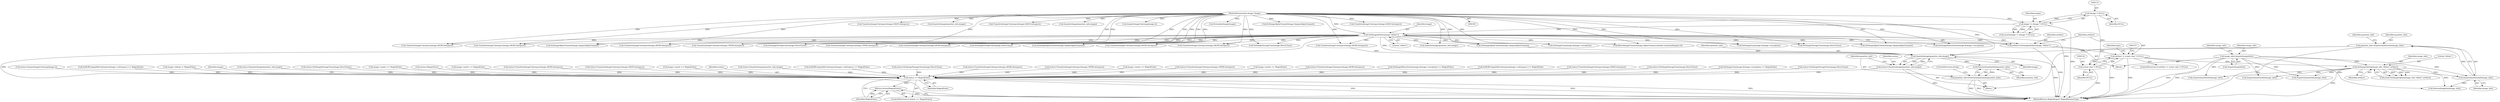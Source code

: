 digraph "0_ImageMagick_d63a3c5729df59f183e9e110d5d8385d17caaad0@pointer" {
"1000395" [label="(Call,quantize_info=AcquireQuantizeInfo(image_info))"];
"1000397" [label="(Call,AcquireQuantizeInfo(image_info))"];
"1000158" [label="(Call,SetImageOption(image_info,\"dither\",artifact))"];
"1000135" [label="(Call,image_info=AcquireImageInfo())"];
"1000151" [label="(Call,artifact != (const char *) NULL)"];
"1000145" [label="(Call,artifact=GetImageArtifact(image,\"dither\"))"];
"1000147" [label="(Call,GetImageArtifact(image,\"dither\"))"];
"1000109" [label="(Call,image != (Image *) NULL)"];
"1000101" [label="(MethodParameterIn,Image *image)"];
"1000111" [label="(Call,(Image *) NULL)"];
"1000153" [label="(Call,(const char *) NULL)"];
"1000406" [label="(Call,QuantizeImage(quantize_info,image))"];
"1000404" [label="(Call,status=QuantizeImage(quantize_info,image))"];
"1000582" [label="(Call,status == MagickFalse)"];
"1000585" [label="(Return,return(MagickFalse);)"];
"1000411" [label="(Call,DestroyQuantizeInfo(quantize_info))"];
"1000409" [label="(Call,quantize_info=DestroyQuantizeInfo(quantize_info))"];
"1000360" [label="(Call,status=QuantizeImage(quantize_info,image))"];
"1000146" [label="(Identifier,artifact)"];
"1000145" [label="(Call,artifact=GetImageArtifact(image,\"dither\"))"];
"1000516" [label="(Call,SetImageStorageClass(image,DirectClass))"];
"1000332" [label="(Call,TransformImageColorspace(image,sRGBColorspace))"];
"1000417" [label="(Call,IssRGBCompatibleColorspace(image->colorspace) == MagickFalse)"];
"1000413" [label="(ControlStructure,break;)"];
"1000436" [label="(Call,SetImageStorageClass(image,DirectClass))"];
"1000150" [label="(ControlStructure,if (artifact != (const char *) NULL))"];
"1000163" [label="(Identifier,type)"];
"1000594" [label="(MethodReturn,MagickExport MagickBooleanType)"];
"1000456" [label="(Call,TransformImageColorspace(image,sRGBColorspace))"];
"1000159" [label="(Identifier,image_info)"];
"1000410" [label="(Identifier,quantize_info)"];
"1000281" [label="(Call,TransformImageColorspace(image,sRGBColorspace))"];
"1000343" [label="(Call,SetImageAlphaChannel(image,OpaqueAlphaChannel))"];
"1000255" [label="(Call,TransformImageColorspace(image,GRAYColorspace))"];
"1000362" [label="(Call,QuantizeImage(quantize_info,image))"];
"1000465" [label="(Call,status=SetImageStorageClass(image,DirectClass))"];
"1000188" [label="(Call,AcquireQuantizeInfo(image_info))"];
"1000158" [label="(Call,SetImageOption(image_info,\"dither\",artifact))"];
"1000581" [label="(ControlStructure,if (status == MagickFalse))"];
"1000500" [label="(Call,TransformImageColorspace(image,sRGBColorspace))"];
"1000179" [label="(Call,TransformImageColorspace(image,GRAYColorspace))"];
"1000279" [label="(Call,status=TransformImageColorspace(image,sRGBColorspace))"];
"1000546" [label="(Call,status=TransformImageColorspace(image,CMYKColorspace))"];
"1000202" [label="(Call,QuantizeImage(quantize_info,image))"];
"1000407" [label="(Identifier,quantize_info)"];
"1000336" [label="(Call,image->matte == MagickFalse)"];
"1000404" [label="(Call,status=QuantizeImage(quantize_info,image))"];
"1000505" [label="(Call,TransformImageColorspace(image,CMYKColorspace))"];
"1000503" [label="(Call,status=TransformImageColorspace(image,CMYKColorspace))"];
"1000398" [label="(Identifier,image_info)"];
"1000563" [label="(Call,image->matte == MagickFalse)"];
"1000559" [label="(Call,SetImageStorageClass(image,DirectClass))"];
"1000579" [label="(Call,DestroyImageInfo(image_info))"];
"1000423" [label="(Call,status=TransformImageColorspace(image,sRGBColorspace))"];
"1000168" [label="(Call,SetImageMonochrome(image,&image->exception) == MagickFalse)"];
"1000273" [label="(Call,IssRGBCompatibleColorspace(image->colorspace) == MagickFalse)"];
"1000147" [label="(Call,GetImageArtifact(image,\"dither\"))"];
"1000412" [label="(Identifier,quantize_info)"];
"1000253" [label="(Call,status=TransformImageColorspace(image,GRAYColorspace))"];
"1000557" [label="(Call,status=SetImageStorageClass(image,DirectClass))"];
"1000108" [label="(Call,assert(image != (Image *) NULL))"];
"1000411" [label="(Call,DestroyQuantizeInfo(quantize_info))"];
"1000109" [label="(Call,image != (Image *) NULL)"];
"1000223" [label="(Call,SetImageGray(image,&image->exception) == MagickFalse)"];
"1000211" [label="(Call,AcquireImageColormap(image,2))"];
"1000153" [label="(Call,(const char *) NULL)"];
"1000156" [label="(Call,(void) SetImageOption(image_info,\"dither\",artifact))"];
"1000110" [label="(Identifier,image)"];
"1000584" [label="(Identifier,MagickFalse)"];
"1000371" [label="(Block,)"];
"1000113" [label="(Identifier,NULL)"];
"1000514" [label="(Call,status=SetImageStorageClass(image,DirectClass))"];
"1000548" [label="(Call,TransformImageColorspace(image,CMYKColorspace))"];
"1000140" [label="(Identifier,image_info)"];
"1000209" [label="(Call,status=AcquireImageColormap(image,2))"];
"1000161" [label="(Identifier,artifact)"];
"1000543" [label="(Call,TransformImageColorspace(image,sRGBColorspace))"];
"1000570" [label="(Call,SetImageAlphaChannel(image,OpaqueAlphaChannel))"];
"1000492" [label="(Call,IssRGBCompatibleColorspace(image->colorspace) == MagickFalse)"];
"1000137" [label="(Call,AcquireImageInfo())"];
"1000155" [label="(Identifier,NULL)"];
"1000408" [label="(Identifier,image)"];
"1000425" [label="(Call,TransformImageColorspace(image,sRGBColorspace))"];
"1000136" [label="(Identifier,image_info)"];
"1000381" [label="(Call,TransformImageColorspace(image,sRGBColorspace))"];
"1000184" [label="(Call,NormalizeImage(image))"];
"1000395" [label="(Call,quantize_info=AcquireQuantizeInfo(image_info))"];
"1000111" [label="(Call,(Image *) NULL)"];
"1000406" [label="(Call,QuantizeImage(quantize_info,image))"];
"1000308" [label="(Call,QuantizeImage(quantize_info,image))"];
"1000358" [label="(Call,AcquireQuantizeInfo(image_info))"];
"1000585" [label="(Return,return(MagickFalse);)"];
"1000397" [label="(Call,AcquireQuantizeInfo(image_info))"];
"1000101" [label="(MethodParameterIn,Image *image)"];
"1000149" [label="(Literal,\"dither\")"];
"1000246" [label="(Call,SetImageGray(image,&image->exception))"];
"1000151" [label="(Call,artifact != (const char *) NULL)"];
"1000160" [label="(Literal,\"dither\")"];
"1000266" [label="(Call,SetImageAlphaChannel(image,OpaqueAlphaChannel))"];
"1000115" [label="(Call,image->debug != MagickFalse)"];
"1000348" [label="(Call,BilevelImageChannel(image,AlphaChannel,(double) QuantumRange/2.0))"];
"1000586" [label="(Identifier,MagickFalse)"];
"1000224" [label="(Call,SetImageGray(image,&image->exception))"];
"1000233" [label="(Call,TransformImageColorspace(image,GRAYColorspace))"];
"1000589" [label="(Identifier,image)"];
"1000467" [label="(Call,SetImageStorageClass(image,DirectClass))"];
"1000306" [label="(Call,status=QuantizeImage(quantize_info,image))"];
"1000434" [label="(Call,status=SetImageStorageClass(image,DirectClass))"];
"1000385" [label="(Call,image->matte == MagickFalse)"];
"1000152" [label="(Identifier,artifact)"];
"1000299" [label="(Call,AcquireQuantizeInfo(image_info))"];
"1000148" [label="(Identifier,image)"];
"1000401" [label="(Identifier,quantize_info)"];
"1000132" [label="(Call,status=MagickTrue)"];
"1000478" [label="(Call,SetImageAlphaChannel(image,OpaqueAlphaChannel))"];
"1000135" [label="(Call,image_info=AcquireImageInfo())"];
"1000405" [label="(Identifier,status)"];
"1000396" [label="(Identifier,quantize_info)"];
"1000259" [label="(Call,image->matte == MagickFalse)"];
"1000454" [label="(Call,status=TransformImageColorspace(image,sRGBColorspace))"];
"1000169" [label="(Call,SetImageMonochrome(image,&image->exception))"];
"1000231" [label="(Call,status=TransformImageColorspace(image,GRAYColorspace))"];
"1000471" [label="(Call,image->matte == MagickFalse)"];
"1000583" [label="(Identifier,status)"];
"1000409" [label="(Call,quantize_info=DestroyQuantizeInfo(quantize_info))"];
"1000103" [label="(Block,)"];
"1000392" [label="(Call,SetImageAlphaChannel(image,OpaqueAlphaChannel))"];
"1000582" [label="(Call,status == MagickFalse)"];
"1000395" -> "1000371"  [label="AST: "];
"1000395" -> "1000397"  [label="CFG: "];
"1000396" -> "1000395"  [label="AST: "];
"1000397" -> "1000395"  [label="AST: "];
"1000401" -> "1000395"  [label="CFG: "];
"1000395" -> "1000594"  [label="DDG: "];
"1000397" -> "1000395"  [label="DDG: "];
"1000395" -> "1000406"  [label="DDG: "];
"1000397" -> "1000398"  [label="CFG: "];
"1000398" -> "1000397"  [label="AST: "];
"1000158" -> "1000397"  [label="DDG: "];
"1000135" -> "1000397"  [label="DDG: "];
"1000397" -> "1000579"  [label="DDG: "];
"1000158" -> "1000156"  [label="AST: "];
"1000158" -> "1000161"  [label="CFG: "];
"1000159" -> "1000158"  [label="AST: "];
"1000160" -> "1000158"  [label="AST: "];
"1000161" -> "1000158"  [label="AST: "];
"1000156" -> "1000158"  [label="CFG: "];
"1000158" -> "1000594"  [label="DDG: "];
"1000158" -> "1000156"  [label="DDG: "];
"1000158" -> "1000156"  [label="DDG: "];
"1000158" -> "1000156"  [label="DDG: "];
"1000135" -> "1000158"  [label="DDG: "];
"1000151" -> "1000158"  [label="DDG: "];
"1000158" -> "1000188"  [label="DDG: "];
"1000158" -> "1000299"  [label="DDG: "];
"1000158" -> "1000358"  [label="DDG: "];
"1000158" -> "1000579"  [label="DDG: "];
"1000135" -> "1000103"  [label="AST: "];
"1000135" -> "1000137"  [label="CFG: "];
"1000136" -> "1000135"  [label="AST: "];
"1000137" -> "1000135"  [label="AST: "];
"1000140" -> "1000135"  [label="CFG: "];
"1000135" -> "1000594"  [label="DDG: "];
"1000135" -> "1000188"  [label="DDG: "];
"1000135" -> "1000299"  [label="DDG: "];
"1000135" -> "1000358"  [label="DDG: "];
"1000135" -> "1000579"  [label="DDG: "];
"1000151" -> "1000150"  [label="AST: "];
"1000151" -> "1000153"  [label="CFG: "];
"1000152" -> "1000151"  [label="AST: "];
"1000153" -> "1000151"  [label="AST: "];
"1000157" -> "1000151"  [label="CFG: "];
"1000163" -> "1000151"  [label="CFG: "];
"1000151" -> "1000594"  [label="DDG: "];
"1000151" -> "1000594"  [label="DDG: "];
"1000151" -> "1000594"  [label="DDG: "];
"1000145" -> "1000151"  [label="DDG: "];
"1000153" -> "1000151"  [label="DDG: "];
"1000145" -> "1000103"  [label="AST: "];
"1000145" -> "1000147"  [label="CFG: "];
"1000146" -> "1000145"  [label="AST: "];
"1000147" -> "1000145"  [label="AST: "];
"1000152" -> "1000145"  [label="CFG: "];
"1000145" -> "1000594"  [label="DDG: "];
"1000147" -> "1000145"  [label="DDG: "];
"1000147" -> "1000145"  [label="DDG: "];
"1000147" -> "1000149"  [label="CFG: "];
"1000148" -> "1000147"  [label="AST: "];
"1000149" -> "1000147"  [label="AST: "];
"1000147" -> "1000594"  [label="DDG: "];
"1000109" -> "1000147"  [label="DDG: "];
"1000101" -> "1000147"  [label="DDG: "];
"1000147" -> "1000169"  [label="DDG: "];
"1000147" -> "1000224"  [label="DDG: "];
"1000147" -> "1000246"  [label="DDG: "];
"1000147" -> "1000281"  [label="DDG: "];
"1000147" -> "1000308"  [label="DDG: "];
"1000147" -> "1000332"  [label="DDG: "];
"1000147" -> "1000343"  [label="DDG: "];
"1000147" -> "1000348"  [label="DDG: "];
"1000147" -> "1000381"  [label="DDG: "];
"1000147" -> "1000392"  [label="DDG: "];
"1000147" -> "1000406"  [label="DDG: "];
"1000147" -> "1000425"  [label="DDG: "];
"1000147" -> "1000436"  [label="DDG: "];
"1000147" -> "1000456"  [label="DDG: "];
"1000147" -> "1000467"  [label="DDG: "];
"1000147" -> "1000478"  [label="DDG: "];
"1000147" -> "1000500"  [label="DDG: "];
"1000147" -> "1000505"  [label="DDG: "];
"1000147" -> "1000516"  [label="DDG: "];
"1000147" -> "1000543"  [label="DDG: "];
"1000147" -> "1000548"  [label="DDG: "];
"1000147" -> "1000559"  [label="DDG: "];
"1000147" -> "1000570"  [label="DDG: "];
"1000109" -> "1000108"  [label="AST: "];
"1000109" -> "1000111"  [label="CFG: "];
"1000110" -> "1000109"  [label="AST: "];
"1000111" -> "1000109"  [label="AST: "];
"1000108" -> "1000109"  [label="CFG: "];
"1000109" -> "1000594"  [label="DDG: "];
"1000109" -> "1000108"  [label="DDG: "];
"1000109" -> "1000108"  [label="DDG: "];
"1000101" -> "1000109"  [label="DDG: "];
"1000111" -> "1000109"  [label="DDG: "];
"1000101" -> "1000100"  [label="AST: "];
"1000101" -> "1000594"  [label="DDG: "];
"1000101" -> "1000169"  [label="DDG: "];
"1000101" -> "1000179"  [label="DDG: "];
"1000101" -> "1000184"  [label="DDG: "];
"1000101" -> "1000202"  [label="DDG: "];
"1000101" -> "1000211"  [label="DDG: "];
"1000101" -> "1000224"  [label="DDG: "];
"1000101" -> "1000233"  [label="DDG: "];
"1000101" -> "1000246"  [label="DDG: "];
"1000101" -> "1000255"  [label="DDG: "];
"1000101" -> "1000266"  [label="DDG: "];
"1000101" -> "1000281"  [label="DDG: "];
"1000101" -> "1000308"  [label="DDG: "];
"1000101" -> "1000332"  [label="DDG: "];
"1000101" -> "1000343"  [label="DDG: "];
"1000101" -> "1000348"  [label="DDG: "];
"1000101" -> "1000362"  [label="DDG: "];
"1000101" -> "1000381"  [label="DDG: "];
"1000101" -> "1000392"  [label="DDG: "];
"1000101" -> "1000406"  [label="DDG: "];
"1000101" -> "1000425"  [label="DDG: "];
"1000101" -> "1000436"  [label="DDG: "];
"1000101" -> "1000456"  [label="DDG: "];
"1000101" -> "1000467"  [label="DDG: "];
"1000101" -> "1000478"  [label="DDG: "];
"1000101" -> "1000500"  [label="DDG: "];
"1000101" -> "1000505"  [label="DDG: "];
"1000101" -> "1000516"  [label="DDG: "];
"1000101" -> "1000543"  [label="DDG: "];
"1000101" -> "1000548"  [label="DDG: "];
"1000101" -> "1000559"  [label="DDG: "];
"1000101" -> "1000570"  [label="DDG: "];
"1000111" -> "1000113"  [label="CFG: "];
"1000112" -> "1000111"  [label="AST: "];
"1000113" -> "1000111"  [label="AST: "];
"1000111" -> "1000153"  [label="DDG: "];
"1000153" -> "1000155"  [label="CFG: "];
"1000154" -> "1000153"  [label="AST: "];
"1000155" -> "1000153"  [label="AST: "];
"1000153" -> "1000594"  [label="DDG: "];
"1000406" -> "1000404"  [label="AST: "];
"1000406" -> "1000408"  [label="CFG: "];
"1000407" -> "1000406"  [label="AST: "];
"1000408" -> "1000406"  [label="AST: "];
"1000404" -> "1000406"  [label="CFG: "];
"1000406" -> "1000594"  [label="DDG: "];
"1000406" -> "1000404"  [label="DDG: "];
"1000406" -> "1000404"  [label="DDG: "];
"1000392" -> "1000406"  [label="DDG: "];
"1000381" -> "1000406"  [label="DDG: "];
"1000406" -> "1000411"  [label="DDG: "];
"1000404" -> "1000371"  [label="AST: "];
"1000405" -> "1000404"  [label="AST: "];
"1000410" -> "1000404"  [label="CFG: "];
"1000404" -> "1000594"  [label="DDG: "];
"1000404" -> "1000582"  [label="DDG: "];
"1000582" -> "1000581"  [label="AST: "];
"1000582" -> "1000584"  [label="CFG: "];
"1000583" -> "1000582"  [label="AST: "];
"1000584" -> "1000582"  [label="AST: "];
"1000586" -> "1000582"  [label="CFG: "];
"1000589" -> "1000582"  [label="CFG: "];
"1000582" -> "1000594"  [label="DDG: "];
"1000582" -> "1000594"  [label="DDG: "];
"1000582" -> "1000594"  [label="DDG: "];
"1000454" -> "1000582"  [label="DDG: "];
"1000209" -> "1000582"  [label="DDG: "];
"1000279" -> "1000582"  [label="DDG: "];
"1000253" -> "1000582"  [label="DDG: "];
"1000306" -> "1000582"  [label="DDG: "];
"1000514" -> "1000582"  [label="DDG: "];
"1000557" -> "1000582"  [label="DDG: "];
"1000423" -> "1000582"  [label="DDG: "];
"1000132" -> "1000582"  [label="DDG: "];
"1000546" -> "1000582"  [label="DDG: "];
"1000503" -> "1000582"  [label="DDG: "];
"1000465" -> "1000582"  [label="DDG: "];
"1000360" -> "1000582"  [label="DDG: "];
"1000434" -> "1000582"  [label="DDG: "];
"1000231" -> "1000582"  [label="DDG: "];
"1000385" -> "1000582"  [label="DDG: "];
"1000115" -> "1000582"  [label="DDG: "];
"1000259" -> "1000582"  [label="DDG: "];
"1000471" -> "1000582"  [label="DDG: "];
"1000563" -> "1000582"  [label="DDG: "];
"1000336" -> "1000582"  [label="DDG: "];
"1000417" -> "1000582"  [label="DDG: "];
"1000223" -> "1000582"  [label="DDG: "];
"1000273" -> "1000582"  [label="DDG: "];
"1000168" -> "1000582"  [label="DDG: "];
"1000492" -> "1000582"  [label="DDG: "];
"1000582" -> "1000585"  [label="DDG: "];
"1000585" -> "1000581"  [label="AST: "];
"1000585" -> "1000586"  [label="CFG: "];
"1000586" -> "1000585"  [label="AST: "];
"1000594" -> "1000585"  [label="CFG: "];
"1000585" -> "1000594"  [label="DDG: "];
"1000586" -> "1000585"  [label="DDG: "];
"1000411" -> "1000409"  [label="AST: "];
"1000411" -> "1000412"  [label="CFG: "];
"1000412" -> "1000411"  [label="AST: "];
"1000409" -> "1000411"  [label="CFG: "];
"1000411" -> "1000409"  [label="DDG: "];
"1000409" -> "1000371"  [label="AST: "];
"1000410" -> "1000409"  [label="AST: "];
"1000413" -> "1000409"  [label="CFG: "];
"1000409" -> "1000594"  [label="DDG: "];
"1000409" -> "1000594"  [label="DDG: "];
}
